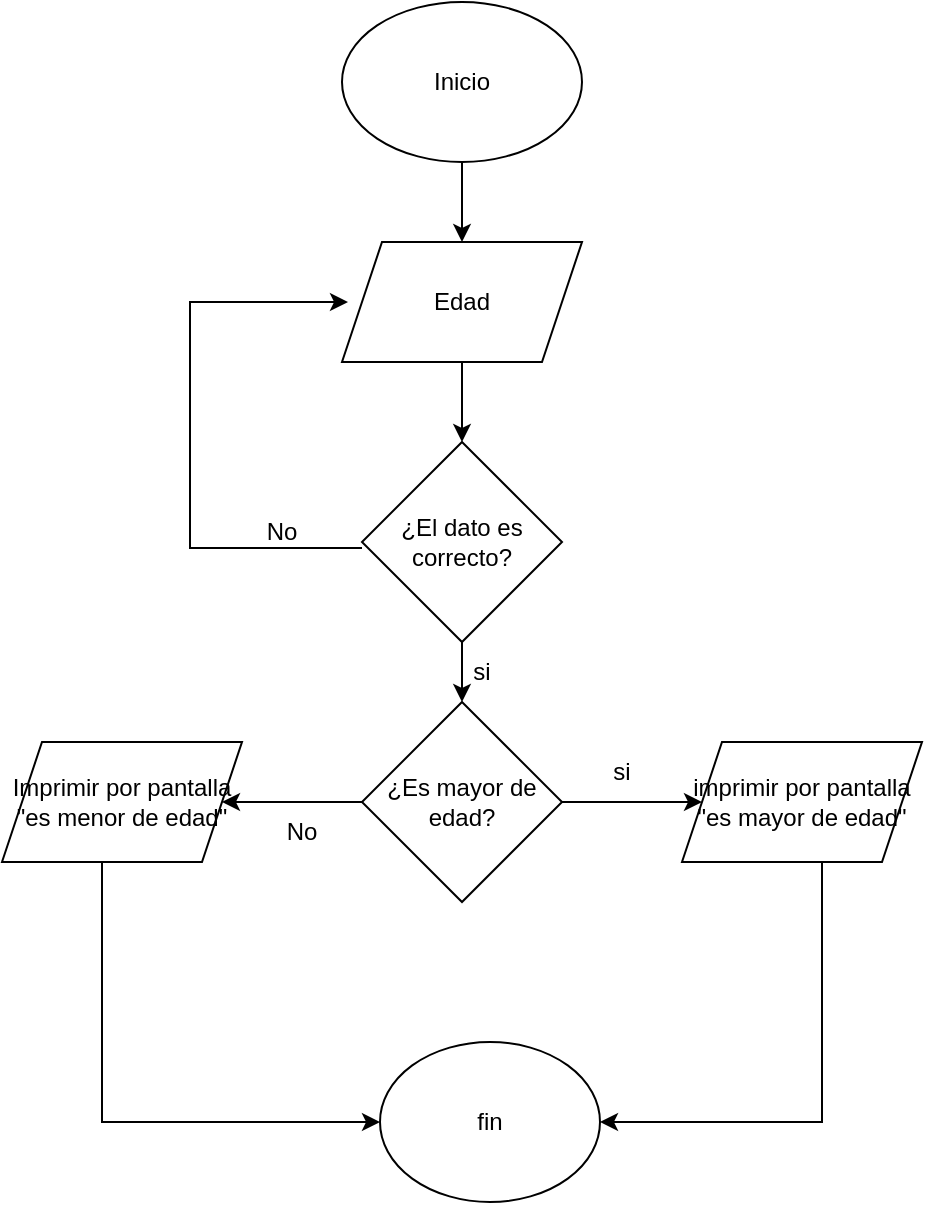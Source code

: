 <mxfile version="26.2.14" pages="6">
  <diagram name="eje1" id="oDDvwjun0JXODCpOd9bP">
    <mxGraphModel dx="1360" dy="795" grid="1" gridSize="10" guides="1" tooltips="1" connect="1" arrows="1" fold="1" page="1" pageScale="1" pageWidth="827" pageHeight="1169" math="0" shadow="0">
      <root>
        <mxCell id="0" />
        <mxCell id="1" parent="0" />
        <mxCell id="VXG6pb-14vEJfliPke1N-5" value="" style="edgeStyle=orthogonalEdgeStyle;rounded=0;orthogonalLoop=1;jettySize=auto;html=1;" edge="1" parent="1" source="VXG6pb-14vEJfliPke1N-1" target="VXG6pb-14vEJfliPke1N-2">
          <mxGeometry relative="1" as="geometry" />
        </mxCell>
        <mxCell id="VXG6pb-14vEJfliPke1N-1" value="Inicio" style="ellipse;whiteSpace=wrap;html=1;" vertex="1" parent="1">
          <mxGeometry x="340" y="30" width="120" height="80" as="geometry" />
        </mxCell>
        <mxCell id="VXG6pb-14vEJfliPke1N-4" value="" style="edgeStyle=orthogonalEdgeStyle;rounded=0;orthogonalLoop=1;jettySize=auto;html=1;" edge="1" parent="1" source="VXG6pb-14vEJfliPke1N-2" target="VXG6pb-14vEJfliPke1N-3">
          <mxGeometry relative="1" as="geometry" />
        </mxCell>
        <mxCell id="VXG6pb-14vEJfliPke1N-2" value="Edad" style="shape=parallelogram;perimeter=parallelogramPerimeter;whiteSpace=wrap;html=1;fixedSize=1;" vertex="1" parent="1">
          <mxGeometry x="340" y="150" width="120" height="60" as="geometry" />
        </mxCell>
        <mxCell id="VXG6pb-14vEJfliPke1N-6" style="edgeStyle=orthogonalEdgeStyle;rounded=0;orthogonalLoop=1;jettySize=auto;html=1;exitX=0.07;exitY=0.53;exitDx=0;exitDy=0;exitPerimeter=0;" edge="1" parent="1">
          <mxGeometry relative="1" as="geometry">
            <mxPoint x="343" y="180" as="targetPoint" />
            <mxPoint x="350" y="303" as="sourcePoint" />
            <Array as="points">
              <mxPoint x="264" y="303" />
              <mxPoint x="264" y="180" />
            </Array>
          </mxGeometry>
        </mxCell>
        <mxCell id="VXG6pb-14vEJfliPke1N-10" value="" style="edgeStyle=orthogonalEdgeStyle;rounded=0;orthogonalLoop=1;jettySize=auto;html=1;" edge="1" parent="1" source="VXG6pb-14vEJfliPke1N-3" target="VXG6pb-14vEJfliPke1N-9">
          <mxGeometry relative="1" as="geometry" />
        </mxCell>
        <mxCell id="VXG6pb-14vEJfliPke1N-3" value="¿El dato es correcto?" style="rhombus;whiteSpace=wrap;html=1;" vertex="1" parent="1">
          <mxGeometry x="350" y="250" width="100" height="100" as="geometry" />
        </mxCell>
        <mxCell id="VXG6pb-14vEJfliPke1N-12" value="" style="edgeStyle=orthogonalEdgeStyle;rounded=0;orthogonalLoop=1;jettySize=auto;html=1;" edge="1" parent="1" source="VXG6pb-14vEJfliPke1N-9">
          <mxGeometry relative="1" as="geometry">
            <mxPoint x="520" y="430" as="targetPoint" />
          </mxGeometry>
        </mxCell>
        <mxCell id="VXG6pb-14vEJfliPke1N-14" value="" style="edgeStyle=orthogonalEdgeStyle;rounded=0;orthogonalLoop=1;jettySize=auto;html=1;" edge="1" parent="1" source="VXG6pb-14vEJfliPke1N-9">
          <mxGeometry relative="1" as="geometry">
            <mxPoint x="280" y="430" as="targetPoint" />
          </mxGeometry>
        </mxCell>
        <mxCell id="VXG6pb-14vEJfliPke1N-9" value="¿Es mayor de edad?" style="rhombus;whiteSpace=wrap;html=1;" vertex="1" parent="1">
          <mxGeometry x="350" y="380" width="100" height="100" as="geometry" />
        </mxCell>
        <mxCell id="VXG6pb-14vEJfliPke1N-16" value="" style="edgeStyle=orthogonalEdgeStyle;rounded=0;orthogonalLoop=1;jettySize=auto;html=1;" edge="1" parent="1" target="VXG6pb-14vEJfliPke1N-15">
          <mxGeometry relative="1" as="geometry">
            <mxPoint x="580" y="460" as="sourcePoint" />
            <Array as="points">
              <mxPoint x="580" y="590" />
            </Array>
          </mxGeometry>
        </mxCell>
        <mxCell id="VXG6pb-14vEJfliPke1N-15" value="fin" style="ellipse;whiteSpace=wrap;html=1;" vertex="1" parent="1">
          <mxGeometry x="359" y="550" width="110" height="80" as="geometry" />
        </mxCell>
        <mxCell id="VXG6pb-14vEJfliPke1N-17" value="" style="endArrow=classic;html=1;rounded=0;exitX=0.5;exitY=1;exitDx=0;exitDy=0;entryX=0;entryY=0.5;entryDx=0;entryDy=0;" edge="1" parent="1" target="VXG6pb-14vEJfliPke1N-15">
          <mxGeometry width="50" height="50" relative="1" as="geometry">
            <mxPoint x="220" y="460" as="sourcePoint" />
            <mxPoint x="440" y="330" as="targetPoint" />
            <Array as="points">
              <mxPoint x="220" y="590" />
            </Array>
          </mxGeometry>
        </mxCell>
        <mxCell id="VXG6pb-14vEJfliPke1N-18" value="si" style="text;html=1;align=center;verticalAlign=middle;whiteSpace=wrap;rounded=0;" vertex="1" parent="1">
          <mxGeometry x="450" y="400" width="60" height="30" as="geometry" />
        </mxCell>
        <mxCell id="VXG6pb-14vEJfliPke1N-20" value="si" style="text;html=1;align=center;verticalAlign=middle;whiteSpace=wrap;rounded=0;" vertex="1" parent="1">
          <mxGeometry x="380" y="350" width="60" height="30" as="geometry" />
        </mxCell>
        <mxCell id="VXG6pb-14vEJfliPke1N-21" value="No" style="text;html=1;align=center;verticalAlign=middle;whiteSpace=wrap;rounded=0;" vertex="1" parent="1">
          <mxGeometry x="290" y="430" width="60" height="30" as="geometry" />
        </mxCell>
        <mxCell id="VXG6pb-14vEJfliPke1N-24" value="No" style="text;html=1;align=center;verticalAlign=middle;whiteSpace=wrap;rounded=0;" vertex="1" parent="1">
          <mxGeometry x="280" y="280" width="60" height="30" as="geometry" />
        </mxCell>
        <mxCell id="MTknD-DyXYkmHVOyinlT-1" value="imprimir por pantalla &quot;es mayor de edad&quot;" style="shape=parallelogram;perimeter=parallelogramPerimeter;whiteSpace=wrap;html=1;fixedSize=1;" vertex="1" parent="1">
          <mxGeometry x="510" y="400" width="120" height="60" as="geometry" />
        </mxCell>
        <mxCell id="MTknD-DyXYkmHVOyinlT-2" value="Imprimir por pantalla &quot;es menor de edad&quot;" style="shape=parallelogram;perimeter=parallelogramPerimeter;whiteSpace=wrap;html=1;fixedSize=1;" vertex="1" parent="1">
          <mxGeometry x="170" y="400" width="120" height="60" as="geometry" />
        </mxCell>
      </root>
    </mxGraphModel>
  </diagram>
  <diagram id="dOMMeRFJFiCX06vIgT3p" name="eje2">
    <mxGraphModel dx="1360" dy="795" grid="1" gridSize="10" guides="1" tooltips="1" connect="1" arrows="1" fold="1" page="1" pageScale="1" pageWidth="827" pageHeight="1169" math="0" shadow="0">
      <root>
        <mxCell id="0" />
        <mxCell id="1" parent="0" />
        <mxCell id="EIq44x1WnnHlxAcT-Dhh-3" value="" style="edgeStyle=orthogonalEdgeStyle;rounded=0;orthogonalLoop=1;jettySize=auto;html=1;" edge="1" parent="1" source="EIq44x1WnnHlxAcT-Dhh-1" target="EIq44x1WnnHlxAcT-Dhh-2">
          <mxGeometry relative="1" as="geometry" />
        </mxCell>
        <mxCell id="EIq44x1WnnHlxAcT-Dhh-1" value="Inicio" style="ellipse;whiteSpace=wrap;html=1;" vertex="1" parent="1">
          <mxGeometry x="340" y="50" width="120" height="80" as="geometry" />
        </mxCell>
        <mxCell id="EIq44x1WnnHlxAcT-Dhh-5" value="" style="edgeStyle=orthogonalEdgeStyle;rounded=0;orthogonalLoop=1;jettySize=auto;html=1;" edge="1" parent="1" source="EIq44x1WnnHlxAcT-Dhh-2" target="EIq44x1WnnHlxAcT-Dhh-4">
          <mxGeometry relative="1" as="geometry" />
        </mxCell>
        <mxCell id="EIq44x1WnnHlxAcT-Dhh-2" value="Num" style="shape=parallelogram;perimeter=parallelogramPerimeter;whiteSpace=wrap;html=1;fixedSize=1;" vertex="1" parent="1">
          <mxGeometry x="340" y="190" width="120" height="60" as="geometry" />
        </mxCell>
        <mxCell id="t5OvW-n2_LcItjBUVCVS-2" value="" style="edgeStyle=orthogonalEdgeStyle;rounded=0;orthogonalLoop=1;jettySize=auto;html=1;" edge="1" parent="1" source="EIq44x1WnnHlxAcT-Dhh-4">
          <mxGeometry relative="1" as="geometry">
            <mxPoint x="490" y="330" as="targetPoint" />
          </mxGeometry>
        </mxCell>
        <mxCell id="t5OvW-n2_LcItjBUVCVS-6" value="" style="edgeStyle=orthogonalEdgeStyle;rounded=0;orthogonalLoop=1;jettySize=auto;html=1;" edge="1" parent="1" source="EIq44x1WnnHlxAcT-Dhh-4" target="t5OvW-n2_LcItjBUVCVS-5">
          <mxGeometry relative="1" as="geometry">
            <Array as="points">
              <mxPoint x="300" y="330" />
            </Array>
          </mxGeometry>
        </mxCell>
        <mxCell id="EIq44x1WnnHlxAcT-Dhh-4" value="¿El Numero es Positivo?" style="rhombus;whiteSpace=wrap;html=1;" vertex="1" parent="1">
          <mxGeometry x="350" y="280" width="100" height="100" as="geometry" />
        </mxCell>
        <mxCell id="Vti80qIH1Ct6m49zxeZ5-9" style="edgeStyle=orthogonalEdgeStyle;rounded=0;orthogonalLoop=1;jettySize=auto;html=1;exitX=0.5;exitY=1;exitDx=0;exitDy=0;entryX=1;entryY=0.5;entryDx=0;entryDy=0;" edge="1" parent="1" target="Vti80qIH1Ct6m49zxeZ5-8">
          <mxGeometry relative="1" as="geometry">
            <mxPoint x="550" y="360" as="sourcePoint" />
            <Array as="points">
              <mxPoint x="550" y="700" />
            </Array>
          </mxGeometry>
        </mxCell>
        <mxCell id="t5OvW-n2_LcItjBUVCVS-8" value="" style="edgeStyle=orthogonalEdgeStyle;rounded=0;orthogonalLoop=1;jettySize=auto;html=1;" edge="1" parent="1" source="t5OvW-n2_LcItjBUVCVS-5" target="t5OvW-n2_LcItjBUVCVS-7">
          <mxGeometry relative="1" as="geometry">
            <Array as="points">
              <mxPoint x="180" y="400" />
            </Array>
          </mxGeometry>
        </mxCell>
        <mxCell id="Vti80qIH1Ct6m49zxeZ5-2" value="" style="edgeStyle=orthogonalEdgeStyle;rounded=0;orthogonalLoop=1;jettySize=auto;html=1;" edge="1" parent="1" source="t5OvW-n2_LcItjBUVCVS-5">
          <mxGeometry relative="1" as="geometry">
            <mxPoint x="400" y="500" as="targetPoint" />
          </mxGeometry>
        </mxCell>
        <mxCell id="t5OvW-n2_LcItjBUVCVS-5" value="¿El numero es negativo? " style="rhombus;whiteSpace=wrap;html=1;" vertex="1" parent="1">
          <mxGeometry x="250" y="350" width="100" height="100" as="geometry" />
        </mxCell>
        <mxCell id="Vti80qIH1Ct6m49zxeZ5-4" value="" style="edgeStyle=orthogonalEdgeStyle;rounded=0;orthogonalLoop=1;jettySize=auto;html=1;" edge="1" parent="1" source="t5OvW-n2_LcItjBUVCVS-7">
          <mxGeometry relative="1" as="geometry">
            <mxPoint x="250" y="560" as="targetPoint" />
          </mxGeometry>
        </mxCell>
        <mxCell id="Vti80qIH1Ct6m49zxeZ5-6" value="" style="edgeStyle=orthogonalEdgeStyle;rounded=0;orthogonalLoop=1;jettySize=auto;html=1;" edge="1" parent="1" source="t5OvW-n2_LcItjBUVCVS-7" target="Vti80qIH1Ct6m49zxeZ5-5">
          <mxGeometry relative="1" as="geometry">
            <Array as="points">
              <mxPoint x="60" y="460" />
            </Array>
          </mxGeometry>
        </mxCell>
        <mxCell id="t5OvW-n2_LcItjBUVCVS-7" value="¿El numero es cero?" style="rhombus;whiteSpace=wrap;html=1;" vertex="1" parent="1">
          <mxGeometry x="130" y="410" width="100" height="100" as="geometry" />
        </mxCell>
        <mxCell id="Vti80qIH1Ct6m49zxeZ5-10" style="edgeStyle=orthogonalEdgeStyle;rounded=0;orthogonalLoop=1;jettySize=auto;html=1;exitX=0.5;exitY=1;exitDx=0;exitDy=0;" edge="1" parent="1" target="Vti80qIH1Ct6m49zxeZ5-8">
          <mxGeometry relative="1" as="geometry">
            <mxPoint x="400" y="560" as="sourcePoint" />
          </mxGeometry>
        </mxCell>
        <mxCell id="Vti80qIH1Ct6m49zxeZ5-11" style="edgeStyle=orthogonalEdgeStyle;rounded=0;orthogonalLoop=1;jettySize=auto;html=1;exitX=0.5;exitY=1;exitDx=0;exitDy=0;entryX=0;entryY=0.5;entryDx=0;entryDy=0;" edge="1" parent="1" target="Vti80qIH1Ct6m49zxeZ5-8">
          <mxGeometry relative="1" as="geometry">
            <mxPoint x="320" y="710" as="targetPoint" />
            <mxPoint x="250" y="620" as="sourcePoint" />
            <Array as="points">
              <mxPoint x="250" y="700" />
            </Array>
          </mxGeometry>
        </mxCell>
        <mxCell id="Vti80qIH1Ct6m49zxeZ5-7" style="edgeStyle=orthogonalEdgeStyle;rounded=0;orthogonalLoop=1;jettySize=auto;html=1;exitX=0.5;exitY=0;exitDx=0;exitDy=0;entryX=0;entryY=0.25;entryDx=0;entryDy=0;" edge="1" parent="1" source="Vti80qIH1Ct6m49zxeZ5-5" target="EIq44x1WnnHlxAcT-Dhh-2">
          <mxGeometry relative="1" as="geometry">
            <mxPoint x="170" y="170" as="targetPoint" />
            <Array as="points">
              <mxPoint x="60" y="208" />
            </Array>
          </mxGeometry>
        </mxCell>
        <mxCell id="Vti80qIH1Ct6m49zxeZ5-5" value="CARACTER INVALIDO" style="whiteSpace=wrap;html=1;" vertex="1" parent="1">
          <mxGeometry y="360" width="120" height="60" as="geometry" />
        </mxCell>
        <mxCell id="Vti80qIH1Ct6m49zxeZ5-8" value="Fin" style="ellipse;whiteSpace=wrap;html=1;" vertex="1" parent="1">
          <mxGeometry x="354" y="660" width="120" height="80" as="geometry" />
        </mxCell>
        <mxCell id="Vti80qIH1Ct6m49zxeZ5-12" value="SI" style="text;html=1;align=center;verticalAlign=middle;whiteSpace=wrap;rounded=0;" vertex="1" parent="1">
          <mxGeometry x="200" y="510" width="60" height="30" as="geometry" />
        </mxCell>
        <mxCell id="Vti80qIH1Ct6m49zxeZ5-15" value="SI" style="text;html=1;align=center;verticalAlign=middle;whiteSpace=wrap;rounded=0;" vertex="1" parent="1">
          <mxGeometry x="320" y="450" width="60" height="30" as="geometry" />
        </mxCell>
        <mxCell id="Vti80qIH1Ct6m49zxeZ5-16" value="SI" style="text;html=1;align=center;verticalAlign=middle;whiteSpace=wrap;rounded=0;" vertex="1" parent="1">
          <mxGeometry x="430" y="300" width="60" height="30" as="geometry" />
        </mxCell>
        <mxCell id="Vti80qIH1Ct6m49zxeZ5-18" value="No" style="text;html=1;align=center;verticalAlign=middle;whiteSpace=wrap;rounded=0;" vertex="1" parent="1">
          <mxGeometry x="60" y="440" width="60" height="30" as="geometry" />
        </mxCell>
        <mxCell id="Vti80qIH1Ct6m49zxeZ5-19" style="edgeStyle=orthogonalEdgeStyle;rounded=0;orthogonalLoop=1;jettySize=auto;html=1;exitX=0.5;exitY=1;exitDx=0;exitDy=0;" edge="1" parent="1" source="Vti80qIH1Ct6m49zxeZ5-18" target="Vti80qIH1Ct6m49zxeZ5-18">
          <mxGeometry relative="1" as="geometry" />
        </mxCell>
        <mxCell id="Vti80qIH1Ct6m49zxeZ5-20" value="No" style="text;html=1;align=center;verticalAlign=middle;whiteSpace=wrap;rounded=0;" vertex="1" parent="1">
          <mxGeometry x="190" y="375" width="60" height="30" as="geometry" />
        </mxCell>
        <mxCell id="Vti80qIH1Ct6m49zxeZ5-21" value="No" style="text;html=1;align=center;verticalAlign=middle;whiteSpace=wrap;rounded=0;" vertex="1" parent="1">
          <mxGeometry x="300" y="300" width="60" height="30" as="geometry" />
        </mxCell>
        <mxCell id="bxj10yTH87-amJd94JzE-1" value="Mostrar en pantalla &quot;es negativo&quot;" style="shape=parallelogram;perimeter=parallelogramPerimeter;whiteSpace=wrap;html=1;fixedSize=1;" vertex="1" parent="1">
          <mxGeometry x="340" y="500" width="120" height="60" as="geometry" />
        </mxCell>
        <mxCell id="bxj10yTH87-amJd94JzE-2" value="Mostrar en pantalla &quot;Es cero&quot;" style="shape=parallelogram;perimeter=parallelogramPerimeter;whiteSpace=wrap;html=1;fixedSize=1;" vertex="1" parent="1">
          <mxGeometry x="190" y="560" width="120" height="60" as="geometry" />
        </mxCell>
        <mxCell id="bxj10yTH87-amJd94JzE-3" value="Mostrar en pantalla &quot;es positivo&quot;" style="shape=parallelogram;perimeter=parallelogramPerimeter;whiteSpace=wrap;html=1;fixedSize=1;" vertex="1" parent="1">
          <mxGeometry x="480" y="300" width="120" height="60" as="geometry" />
        </mxCell>
      </root>
    </mxGraphModel>
  </diagram>
  <diagram id="v6NCmiCkm0-bQ4rvW43J" name="eje3">
    <mxGraphModel dx="1360" dy="795" grid="1" gridSize="10" guides="1" tooltips="1" connect="1" arrows="1" fold="1" page="1" pageScale="1" pageWidth="827" pageHeight="1169" math="0" shadow="0">
      <root>
        <mxCell id="0" />
        <mxCell id="1" parent="0" />
        <mxCell id="zuUH16iiflvhdRFyiJc--3" value="" style="edgeStyle=orthogonalEdgeStyle;rounded=0;orthogonalLoop=1;jettySize=auto;html=1;" edge="1" parent="1" source="zuUH16iiflvhdRFyiJc--1" target="zuUH16iiflvhdRFyiJc--2">
          <mxGeometry relative="1" as="geometry" />
        </mxCell>
        <mxCell id="zuUH16iiflvhdRFyiJc--1" value="Inicio" style="ellipse;whiteSpace=wrap;html=1;" vertex="1" parent="1">
          <mxGeometry x="340" y="50" width="120" height="80" as="geometry" />
        </mxCell>
        <mxCell id="zuUH16iiflvhdRFyiJc--5" value="" style="edgeStyle=orthogonalEdgeStyle;rounded=0;orthogonalLoop=1;jettySize=auto;html=1;" edge="1" parent="1" source="zuUH16iiflvhdRFyiJc--2">
          <mxGeometry relative="1" as="geometry">
            <mxPoint x="400" y="300" as="targetPoint" />
          </mxGeometry>
        </mxCell>
        <mxCell id="zuUH16iiflvhdRFyiJc--2" value="Num" style="shape=parallelogram;perimeter=parallelogramPerimeter;whiteSpace=wrap;html=1;fixedSize=1;" vertex="1" parent="1">
          <mxGeometry x="340" y="170" width="120" height="60" as="geometry" />
        </mxCell>
        <mxCell id="Dp0i-FNjKYX6aDLT8HzL-5" value="" style="edgeStyle=orthogonalEdgeStyle;rounded=0;orthogonalLoop=1;jettySize=auto;html=1;" edge="1" parent="1" source="Dp0i-FNjKYX6aDLT8HzL-3" target="Dp0i-FNjKYX6aDLT8HzL-4">
          <mxGeometry relative="1" as="geometry" />
        </mxCell>
        <mxCell id="Dp0i-FNjKYX6aDLT8HzL-3" value="¿Num % 2 == 0?" style="rounded=0;whiteSpace=wrap;html=1;" vertex="1" parent="1">
          <mxGeometry x="340" y="260" width="120" height="60" as="geometry" />
        </mxCell>
        <mxCell id="Dp0i-FNjKYX6aDLT8HzL-8" value="" style="edgeStyle=orthogonalEdgeStyle;rounded=0;orthogonalLoop=1;jettySize=auto;html=1;" edge="1" parent="1" source="Dp0i-FNjKYX6aDLT8HzL-4" target="Dp0i-FNjKYX6aDLT8HzL-7">
          <mxGeometry relative="1" as="geometry" />
        </mxCell>
        <mxCell id="Dp0i-FNjKYX6aDLT8HzL-10" value="" style="edgeStyle=orthogonalEdgeStyle;rounded=0;orthogonalLoop=1;jettySize=auto;html=1;" edge="1" parent="1" source="Dp0i-FNjKYX6aDLT8HzL-4" target="Dp0i-FNjKYX6aDLT8HzL-9">
          <mxGeometry relative="1" as="geometry" />
        </mxCell>
        <mxCell id="Dp0i-FNjKYX6aDLT8HzL-4" value="¿cumple la ecuación?" style="rhombus;whiteSpace=wrap;html=1;rounded=0;" vertex="1" parent="1">
          <mxGeometry x="360" y="360" width="80" height="80" as="geometry" />
        </mxCell>
        <mxCell id="Dp0i-FNjKYX6aDLT8HzL-12" value="" style="edgeStyle=orthogonalEdgeStyle;rounded=0;orthogonalLoop=1;jettySize=auto;html=1;" edge="1" parent="1" source="Dp0i-FNjKYX6aDLT8HzL-7" target="Dp0i-FNjKYX6aDLT8HzL-11">
          <mxGeometry relative="1" as="geometry">
            <Array as="points">
              <mxPoint x="590" y="540" />
            </Array>
          </mxGeometry>
        </mxCell>
        <mxCell id="Dp0i-FNjKYX6aDLT8HzL-7" value="El numero es par" style="shape=parallelogram;perimeter=parallelogramPerimeter;whiteSpace=wrap;html=1;fixedSize=1;rounded=0;" vertex="1" parent="1">
          <mxGeometry x="500" y="370" width="120" height="60" as="geometry" />
        </mxCell>
        <mxCell id="Dp0i-FNjKYX6aDLT8HzL-13" style="edgeStyle=orthogonalEdgeStyle;rounded=0;orthogonalLoop=1;jettySize=auto;html=1;exitX=0.5;exitY=1;exitDx=0;exitDy=0;entryX=0;entryY=0.5;entryDx=0;entryDy=0;" edge="1" parent="1" source="Dp0i-FNjKYX6aDLT8HzL-9" target="Dp0i-FNjKYX6aDLT8HzL-11">
          <mxGeometry relative="1" as="geometry" />
        </mxCell>
        <mxCell id="Dp0i-FNjKYX6aDLT8HzL-9" value="El numero es impar" style="shape=parallelogram;perimeter=parallelogramPerimeter;whiteSpace=wrap;html=1;fixedSize=1;rounded=0;" vertex="1" parent="1">
          <mxGeometry x="180" y="370" width="120" height="60" as="geometry" />
        </mxCell>
        <mxCell id="Dp0i-FNjKYX6aDLT8HzL-11" value="fin" style="ellipse;whiteSpace=wrap;html=1;rounded=0;" vertex="1" parent="1">
          <mxGeometry x="360" y="505" width="110" height="80" as="geometry" />
        </mxCell>
      </root>
    </mxGraphModel>
  </diagram>
  <diagram id="9LCQoCpT8iXQ_EW4Qale" name="Página-4">
    <mxGraphModel dx="1360" dy="795" grid="1" gridSize="10" guides="1" tooltips="1" connect="1" arrows="1" fold="1" page="1" pageScale="1" pageWidth="827" pageHeight="1169" math="0" shadow="0">
      <root>
        <mxCell id="0" />
        <mxCell id="1" parent="0" />
        <mxCell id="RavAk34t6wuNCGmMc1mm-3" value="" style="edgeStyle=orthogonalEdgeStyle;rounded=0;orthogonalLoop=1;jettySize=auto;html=1;entryX=0.5;entryY=0;entryDx=0;entryDy=0;" edge="1" parent="1" source="RavAk34t6wuNCGmMc1mm-1" target="RavAk34t6wuNCGmMc1mm-4">
          <mxGeometry relative="1" as="geometry">
            <mxPoint x="370" y="200" as="targetPoint" />
          </mxGeometry>
        </mxCell>
        <mxCell id="RavAk34t6wuNCGmMc1mm-1" value="Inicio" style="ellipse;whiteSpace=wrap;html=1;" vertex="1" parent="1">
          <mxGeometry x="310" y="30" width="120" height="80" as="geometry" />
        </mxCell>
        <mxCell id="RavAk34t6wuNCGmMc1mm-6" value="" style="edgeStyle=orthogonalEdgeStyle;rounded=0;orthogonalLoop=1;jettySize=auto;html=1;" edge="1" parent="1" source="RavAk34t6wuNCGmMc1mm-4" target="RavAk34t6wuNCGmMc1mm-5">
          <mxGeometry relative="1" as="geometry" />
        </mxCell>
        <mxCell id="RavAk34t6wuNCGmMc1mm-4" value="Ingrese la contraseña" style="shape=parallelogram;perimeter=parallelogramPerimeter;whiteSpace=wrap;html=1;fixedSize=1;" vertex="1" parent="1">
          <mxGeometry x="300" y="150" width="140" height="60" as="geometry" />
        </mxCell>
        <mxCell id="RavAk34t6wuNCGmMc1mm-8" value="" style="edgeStyle=orthogonalEdgeStyle;rounded=0;orthogonalLoop=1;jettySize=auto;html=1;" edge="1" parent="1" source="RavAk34t6wuNCGmMc1mm-5" target="RavAk34t6wuNCGmMc1mm-7">
          <mxGeometry relative="1" as="geometry" />
        </mxCell>
        <mxCell id="RavAk34t6wuNCGmMc1mm-12" value="" style="edgeStyle=orthogonalEdgeStyle;rounded=0;orthogonalLoop=1;jettySize=auto;html=1;" edge="1" parent="1" source="RavAk34t6wuNCGmMc1mm-5" target="RavAk34t6wuNCGmMc1mm-11">
          <mxGeometry relative="1" as="geometry" />
        </mxCell>
        <mxCell id="RavAk34t6wuNCGmMc1mm-5" value="¿La contraseña es correcta?" style="rhombus;whiteSpace=wrap;html=1;" vertex="1" parent="1">
          <mxGeometry x="330" y="280" width="80" height="80" as="geometry" />
        </mxCell>
        <mxCell id="RavAk34t6wuNCGmMc1mm-15" value="" style="edgeStyle=orthogonalEdgeStyle;rounded=0;orthogonalLoop=1;jettySize=auto;html=1;" edge="1" parent="1" source="RavAk34t6wuNCGmMc1mm-7" target="RavAk34t6wuNCGmMc1mm-14">
          <mxGeometry relative="1" as="geometry" />
        </mxCell>
        <mxCell id="RavAk34t6wuNCGmMc1mm-7" value="Acceso concedido" style="shape=parallelogram;perimeter=parallelogramPerimeter;whiteSpace=wrap;html=1;fixedSize=1;" vertex="1" parent="1">
          <mxGeometry x="470" y="290" width="120" height="60" as="geometry" />
        </mxCell>
        <mxCell id="RavAk34t6wuNCGmMc1mm-13" style="edgeStyle=orthogonalEdgeStyle;rounded=0;orthogonalLoop=1;jettySize=auto;html=1;exitX=0.5;exitY=0;exitDx=0;exitDy=0;entryX=0;entryY=0.75;entryDx=0;entryDy=0;" edge="1" parent="1" source="RavAk34t6wuNCGmMc1mm-11" target="RavAk34t6wuNCGmMc1mm-4">
          <mxGeometry relative="1" as="geometry">
            <Array as="points">
              <mxPoint x="210" y="190" />
              <mxPoint x="305" y="190" />
            </Array>
          </mxGeometry>
        </mxCell>
        <mxCell id="RavAk34t6wuNCGmMc1mm-11" value="Contraseña incorrecta " style="shape=parallelogram;perimeter=parallelogramPerimeter;whiteSpace=wrap;html=1;fixedSize=1;" vertex="1" parent="1">
          <mxGeometry x="150" y="290" width="120" height="60" as="geometry" />
        </mxCell>
        <mxCell id="RavAk34t6wuNCGmMc1mm-14" value="fin " style="ellipse;whiteSpace=wrap;html=1;" vertex="1" parent="1">
          <mxGeometry x="475" y="420" width="110" height="80" as="geometry" />
        </mxCell>
        <mxCell id="MdbyfwVxJyyNHtIMYZva-1" value="Si " style="text;html=1;align=center;verticalAlign=middle;whiteSpace=wrap;rounded=0;" vertex="1" parent="1">
          <mxGeometry x="410" y="300" width="60" height="30" as="geometry" />
        </mxCell>
        <mxCell id="MdbyfwVxJyyNHtIMYZva-2" value="No" style="text;html=1;align=center;verticalAlign=middle;whiteSpace=wrap;rounded=0;" vertex="1" parent="1">
          <mxGeometry x="270" y="300" width="60" height="30" as="geometry" />
        </mxCell>
      </root>
    </mxGraphModel>
  </diagram>
  <diagram id="EZF-amCe4Oes6q7mWjEa" name="Página-5">
    <mxGraphModel dx="1360" dy="795" grid="1" gridSize="10" guides="1" tooltips="1" connect="1" arrows="1" fold="1" page="1" pageScale="1" pageWidth="827" pageHeight="1169" math="0" shadow="0">
      <root>
        <mxCell id="0" />
        <mxCell id="1" parent="0" />
        <mxCell id="NCC6hUpp79pfKW0FvKf4-5" value="" style="edgeStyle=orthogonalEdgeStyle;rounded=0;orthogonalLoop=1;jettySize=auto;html=1;" edge="1" parent="1" source="NCC6hUpp79pfKW0FvKf4-1" target="NCC6hUpp79pfKW0FvKf4-4">
          <mxGeometry relative="1" as="geometry" />
        </mxCell>
        <mxCell id="NCC6hUpp79pfKW0FvKf4-1" value="incio" style="ellipse;whiteSpace=wrap;html=1;" vertex="1" parent="1">
          <mxGeometry x="320" y="20" width="120" height="80" as="geometry" />
        </mxCell>
        <mxCell id="SX8kEbl-xFthz_WH1DA7-2" value="" style="edgeStyle=orthogonalEdgeStyle;rounded=0;orthogonalLoop=1;jettySize=auto;html=1;" edge="1" parent="1" source="NCC6hUpp79pfKW0FvKf4-4" target="SX8kEbl-xFthz_WH1DA7-1">
          <mxGeometry relative="1" as="geometry" />
        </mxCell>
        <mxCell id="NCC6hUpp79pfKW0FvKf4-4" value="Valor de cuenta=V " style="shape=parallelogram;perimeter=parallelogramPerimeter;whiteSpace=wrap;html=1;fixedSize=1;" vertex="1" parent="1">
          <mxGeometry x="320" y="150" width="120" height="60" as="geometry" />
        </mxCell>
        <mxCell id="NCC6hUpp79pfKW0FvKf4-6" style="edgeStyle=orthogonalEdgeStyle;rounded=0;orthogonalLoop=1;jettySize=auto;html=1;exitX=0.5;exitY=1;exitDx=0;exitDy=0;" edge="1" parent="1" source="NCC6hUpp79pfKW0FvKf4-4" target="NCC6hUpp79pfKW0FvKf4-4">
          <mxGeometry relative="1" as="geometry" />
        </mxCell>
        <mxCell id="SX8kEbl-xFthz_WH1DA7-4" value="" style="edgeStyle=orthogonalEdgeStyle;rounded=0;orthogonalLoop=1;jettySize=auto;html=1;" edge="1" parent="1" source="SX8kEbl-xFthz_WH1DA7-1" target="SX8kEbl-xFthz_WH1DA7-3">
          <mxGeometry relative="1" as="geometry" />
        </mxCell>
        <mxCell id="SX8kEbl-xFthz_WH1DA7-1" value="Propina =P" style="shape=parallelogram;perimeter=parallelogramPerimeter;whiteSpace=wrap;html=1;fixedSize=1;" vertex="1" parent="1">
          <mxGeometry x="320" y="240" width="120" height="60" as="geometry" />
        </mxCell>
        <mxCell id="SX8kEbl-xFthz_WH1DA7-6" value="" style="edgeStyle=orthogonalEdgeStyle;rounded=0;orthogonalLoop=1;jettySize=auto;html=1;" edge="1" parent="1" source="SX8kEbl-xFthz_WH1DA7-3" target="SX8kEbl-xFthz_WH1DA7-5">
          <mxGeometry relative="1" as="geometry" />
        </mxCell>
        <mxCell id="SX8kEbl-xFthz_WH1DA7-3" value="Calculo V*(P/100)+V" style="whiteSpace=wrap;html=1;" vertex="1" parent="1">
          <mxGeometry x="320" y="320" width="120" height="60" as="geometry" />
        </mxCell>
        <mxCell id="SX8kEbl-xFthz_WH1DA7-8" value="" style="edgeStyle=orthogonalEdgeStyle;rounded=0;orthogonalLoop=1;jettySize=auto;html=1;" edge="1" parent="1" source="SX8kEbl-xFthz_WH1DA7-5" target="SX8kEbl-xFthz_WH1DA7-7">
          <mxGeometry relative="1" as="geometry" />
        </mxCell>
        <mxCell id="SX8kEbl-xFthz_WH1DA7-5" value="El valor final es " style="shape=parallelogram;perimeter=parallelogramPerimeter;whiteSpace=wrap;html=1;fixedSize=1;" vertex="1" parent="1">
          <mxGeometry x="320" y="400" width="120" height="60" as="geometry" />
        </mxCell>
        <mxCell id="SX8kEbl-xFthz_WH1DA7-7" value="Fin" style="ellipse;whiteSpace=wrap;html=1;" vertex="1" parent="1">
          <mxGeometry x="315" y="490" width="130" height="80" as="geometry" />
        </mxCell>
      </root>
    </mxGraphModel>
  </diagram>
  <diagram id="0lIeYv2YXa687R31HYMM" name="Página-6">
    <mxGraphModel dx="1360" dy="795" grid="1" gridSize="10" guides="1" tooltips="1" connect="1" arrows="1" fold="1" page="1" pageScale="1" pageWidth="827" pageHeight="1169" math="0" shadow="0">
      <root>
        <mxCell id="0" />
        <mxCell id="1" parent="0" />
        <mxCell id="9IfO7bpheCfvjGyAr4Lc-5" value="" style="edgeStyle=orthogonalEdgeStyle;rounded=0;orthogonalLoop=1;jettySize=auto;html=1;" edge="1" parent="1" source="9IfO7bpheCfvjGyAr4Lc-3" target="9IfO7bpheCfvjGyAr4Lc-4">
          <mxGeometry relative="1" as="geometry" />
        </mxCell>
        <mxCell id="9IfO7bpheCfvjGyAr4Lc-3" value="incio" style="ellipse;whiteSpace=wrap;html=1;" vertex="1" parent="1">
          <mxGeometry x="340" y="40" width="120" height="80" as="geometry" />
        </mxCell>
        <mxCell id="9IfO7bpheCfvjGyAr4Lc-7" value="" style="edgeStyle=orthogonalEdgeStyle;rounded=0;orthogonalLoop=1;jettySize=auto;html=1;" edge="1" parent="1" source="9IfO7bpheCfvjGyAr4Lc-4" target="9IfO7bpheCfvjGyAr4Lc-6">
          <mxGeometry relative="1" as="geometry" />
        </mxCell>
        <mxCell id="9IfO7bpheCfvjGyAr4Lc-4" value="&quot;Intenta adivinar el numero&quot; " style="shape=parallelogram;perimeter=parallelogramPerimeter;whiteSpace=wrap;html=1;fixedSize=1;" vertex="1" parent="1">
          <mxGeometry x="340" y="160" width="120" height="60" as="geometry" />
        </mxCell>
        <mxCell id="9IfO7bpheCfvjGyAr4Lc-9" value="" style="edgeStyle=orthogonalEdgeStyle;rounded=0;orthogonalLoop=1;jettySize=auto;html=1;" edge="1" parent="1" source="9IfO7bpheCfvjGyAr4Lc-6" target="9IfO7bpheCfvjGyAr4Lc-8">
          <mxGeometry relative="1" as="geometry" />
        </mxCell>
        <mxCell id="9IfO7bpheCfvjGyAr4Lc-6" value="ingreso un numero" style="shape=parallelogram;perimeter=parallelogramPerimeter;whiteSpace=wrap;html=1;fixedSize=1;" vertex="1" parent="1">
          <mxGeometry x="340" y="250" width="120" height="60" as="geometry" />
        </mxCell>
        <mxCell id="9IfO7bpheCfvjGyAr4Lc-8" value="Num=al" style="rhombus;whiteSpace=wrap;html=1;" vertex="1" parent="1">
          <mxGeometry x="360" y="380" width="80" height="80" as="geometry" />
        </mxCell>
      </root>
    </mxGraphModel>
  </diagram>
</mxfile>
